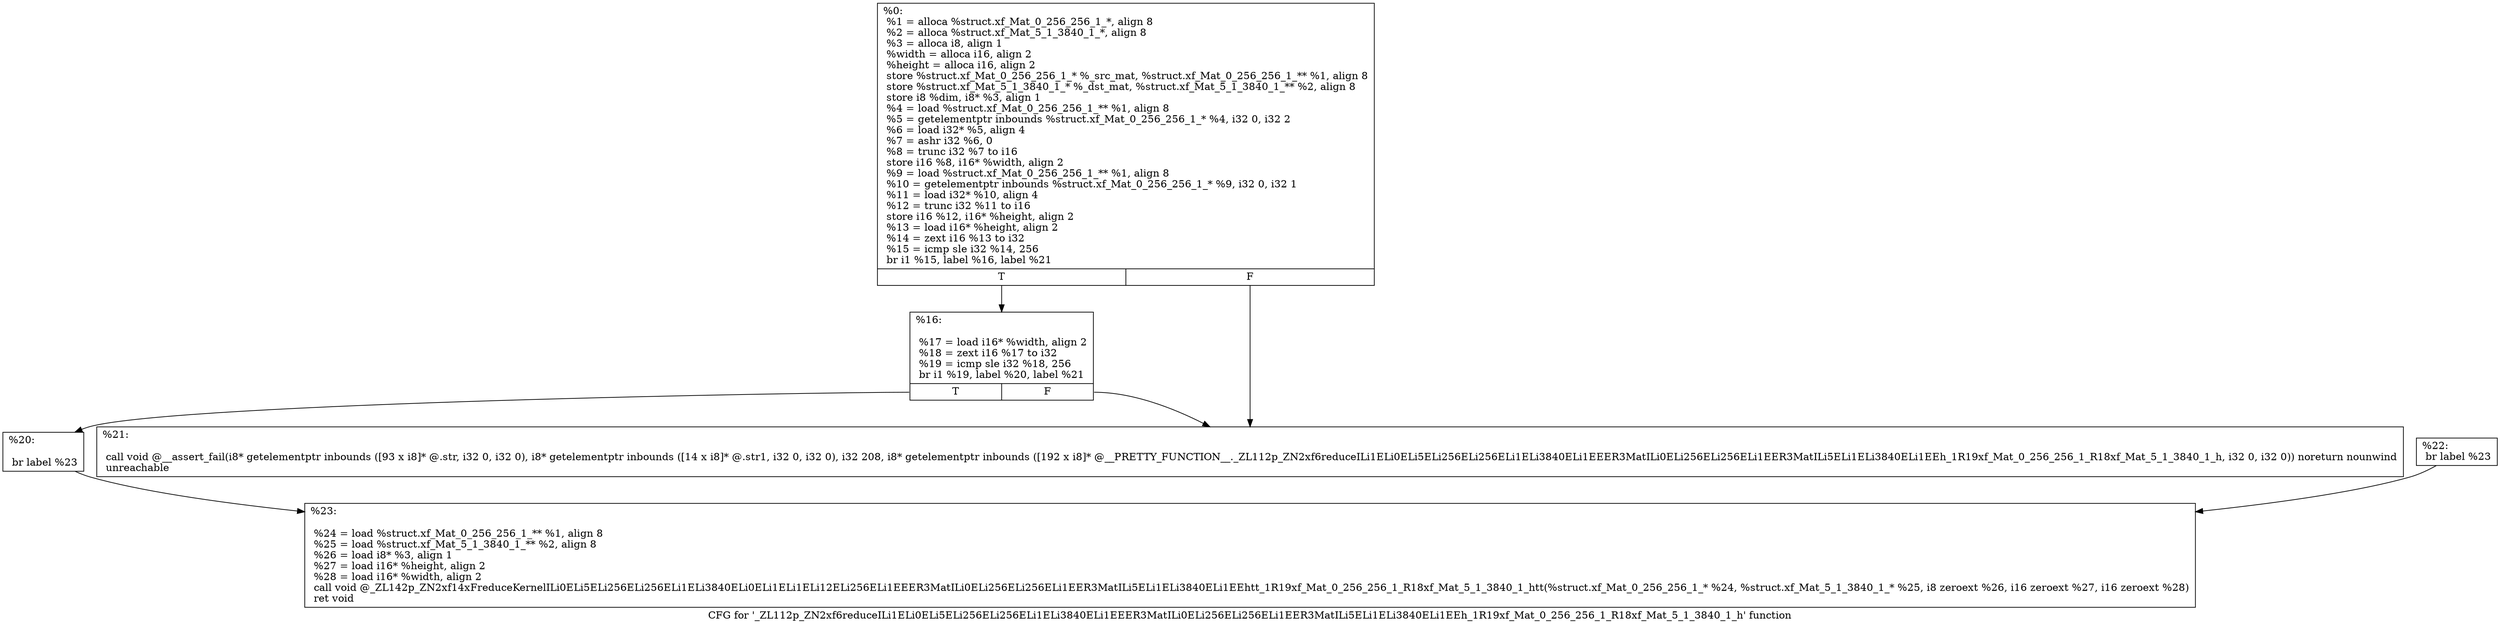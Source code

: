 digraph "CFG for '_ZL112p_ZN2xf6reduceILi1ELi0ELi5ELi256ELi256ELi1ELi3840ELi1EEER3MatILi0ELi256ELi256ELi1EER3MatILi5ELi1ELi3840ELi1EEh_1R19xf_Mat_0_256_256_1_R18xf_Mat_5_1_3840_1_h' function" {
	label="CFG for '_ZL112p_ZN2xf6reduceILi1ELi0ELi5ELi256ELi256ELi1ELi3840ELi1EEER3MatILi0ELi256ELi256ELi1EER3MatILi5ELi1ELi3840ELi1EEh_1R19xf_Mat_0_256_256_1_R18xf_Mat_5_1_3840_1_h' function";

	Node0x25b44f0 [shape=record,label="{%0:\l  %1 = alloca %struct.xf_Mat_0_256_256_1_*, align 8\l  %2 = alloca %struct.xf_Mat_5_1_3840_1_*, align 8\l  %3 = alloca i8, align 1\l  %width = alloca i16, align 2\l  %height = alloca i16, align 2\l  store %struct.xf_Mat_0_256_256_1_* %_src_mat, %struct.xf_Mat_0_256_256_1_** %1, align 8\l  store %struct.xf_Mat_5_1_3840_1_* %_dst_mat, %struct.xf_Mat_5_1_3840_1_** %2, align 8\l  store i8 %dim, i8* %3, align 1\l  %4 = load %struct.xf_Mat_0_256_256_1_** %1, align 8\l  %5 = getelementptr inbounds %struct.xf_Mat_0_256_256_1_* %4, i32 0, i32 2\l  %6 = load i32* %5, align 4\l  %7 = ashr i32 %6, 0\l  %8 = trunc i32 %7 to i16\l  store i16 %8, i16* %width, align 2\l  %9 = load %struct.xf_Mat_0_256_256_1_** %1, align 8\l  %10 = getelementptr inbounds %struct.xf_Mat_0_256_256_1_* %9, i32 0, i32 1\l  %11 = load i32* %10, align 4\l  %12 = trunc i32 %11 to i16\l  store i16 %12, i16* %height, align 2\l  %13 = load i16* %height, align 2\l  %14 = zext i16 %13 to i32\l  %15 = icmp sle i32 %14, 256\l  br i1 %15, label %16, label %21\l|{<s0>T|<s1>F}}"];
	Node0x25b44f0:s0 -> Node0x25b50f0;
	Node0x25b44f0:s1 -> Node0x25b5150;
	Node0x25b50f0 [shape=record,label="{%16:\l\l  %17 = load i16* %width, align 2\l  %18 = zext i16 %17 to i32\l  %19 = icmp sle i32 %18, 256\l  br i1 %19, label %20, label %21\l|{<s0>T|<s1>F}}"];
	Node0x25b50f0:s0 -> Node0x25b5360;
	Node0x25b50f0:s1 -> Node0x25b5150;
	Node0x25b5360 [shape=record,label="{%20:\l\l  br label %23\l}"];
	Node0x25b5360 -> Node0x25b5470;
	Node0x25b5150 [shape=record,label="{%21:\l\l  call void @__assert_fail(i8* getelementptr inbounds ([93 x i8]* @.str, i32 0, i32 0), i8* getelementptr inbounds ([14 x i8]* @.str1, i32 0, i32 0), i32 208, i8* getelementptr inbounds ([192 x i8]* @__PRETTY_FUNCTION__._ZL112p_ZN2xf6reduceILi1ELi0ELi5ELi256ELi256ELi1ELi3840ELi1EEER3MatILi0ELi256ELi256ELi1EER3MatILi5ELi1ELi3840ELi1EEh_1R19xf_Mat_0_256_256_1_R18xf_Mat_5_1_3840_1_h, i32 0, i32 0)) noreturn nounwind\l  unreachable\l}"];
	Node0x25b5b00 [shape=record,label="{%22:                                                  \l  br label %23\l}"];
	Node0x25b5b00 -> Node0x25b5470;
	Node0x25b5470 [shape=record,label="{%23:\l\l  %24 = load %struct.xf_Mat_0_256_256_1_** %1, align 8\l  %25 = load %struct.xf_Mat_5_1_3840_1_** %2, align 8\l  %26 = load i8* %3, align 1\l  %27 = load i16* %height, align 2\l  %28 = load i16* %width, align 2\l  call void @_ZL142p_ZN2xf14xFreduceKernelILi0ELi5ELi256ELi256ELi1ELi3840ELi0ELi1ELi1ELi12ELi256ELi1EEER3MatILi0ELi256ELi256ELi1EER3MatILi5ELi1ELi3840ELi1EEhtt_1R19xf_Mat_0_256_256_1_R18xf_Mat_5_1_3840_1_htt(%struct.xf_Mat_0_256_256_1_* %24, %struct.xf_Mat_5_1_3840_1_* %25, i8 zeroext %26, i16 zeroext %27, i16 zeroext %28)\l  ret void\l}"];
}
